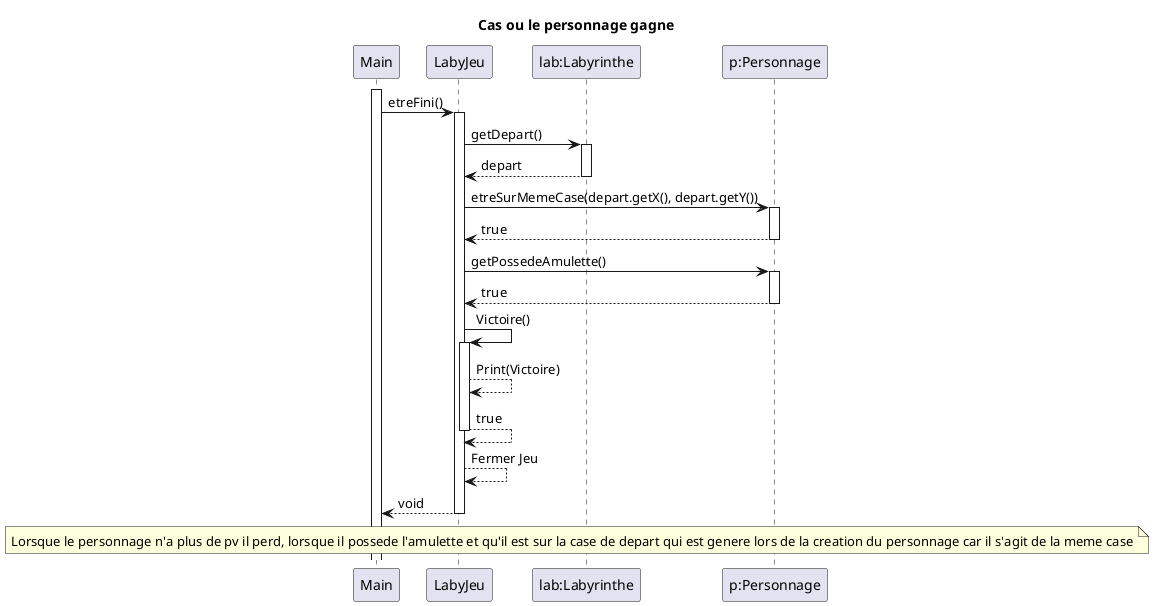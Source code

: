 @startuml
title: Cas ou le personnage gagne

Participant Main
participant LabyJeu
participant "lab:Labyrinthe"  as Labyrinthe

participant "p:Personnage" as Personnage
activate Main
Main -> LabyJeu : etreFini()
activate LabyJeu
LabyJeu -> Labyrinthe : getDepart()
activate Labyrinthe
Labyrinthe --> LabyJeu : depart
deactivate Labyrinthe

LabyJeu -> Personnage : etreSurMemeCase(depart.getX(), depart.getY())
activate Personnage
Personnage --> LabyJeu : true
deactivate Personnage
LabyJeu -> Personnage : getPossedeAmulette()
activate Personnage
Personnage --> LabyJeu : true
deactivate Personnage
LabyJeu -> LabyJeu : Victoire()
activate LabyJeu
LabyJeu --> LabyJeu : Print(Victoire)

LabyJeu --> LabyJeu : true
deactivate LabyJeu
LabyJeu --> LabyJeu : Fermer Jeu
LabyJeu --> Main : void


deactivate LabyJeu
note across
Lorsque le personnage n'a plus de pv il perd, lorsque il possede l'amulette et qu'il est sur la case de depart qui est genere lors de la creation du personnage car il s'agit de la meme case
end note



@enduml